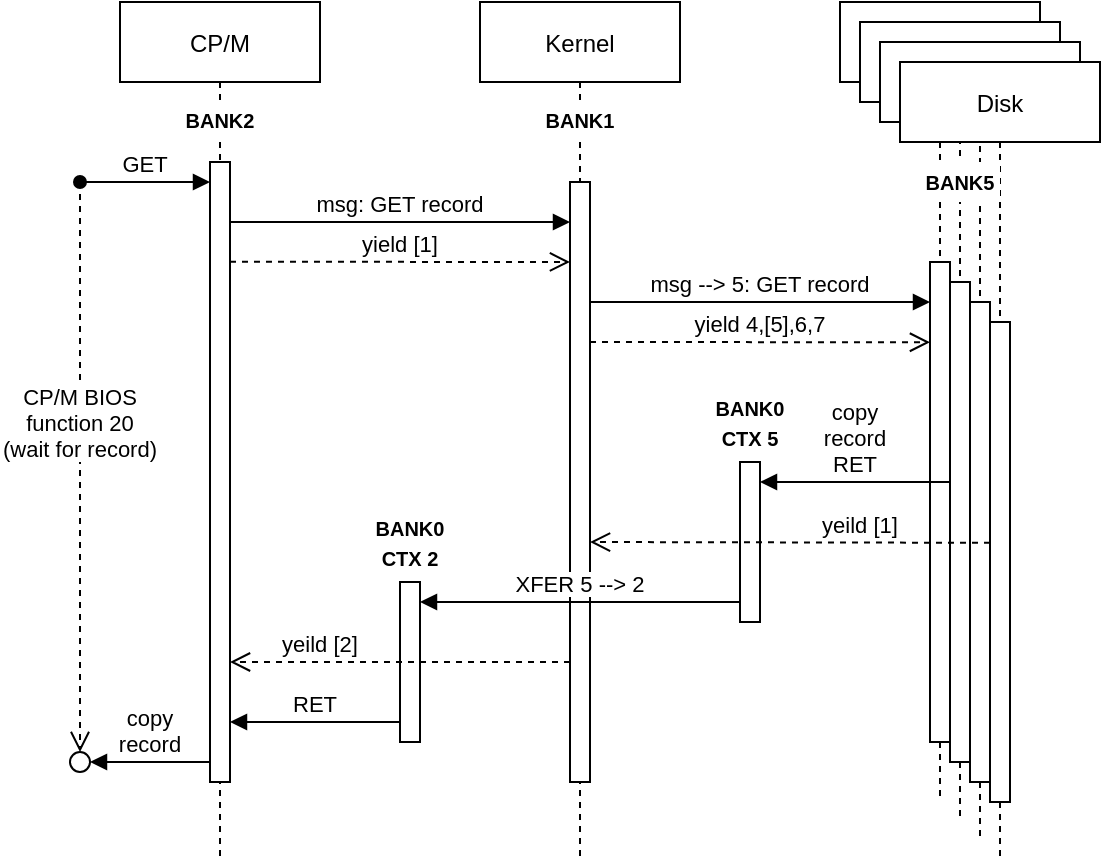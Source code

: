 <mxfile version="14.6.13" type="device"><diagram id="kgpKYQtTHZ0yAKxKKP6v" name="Page-1"><mxGraphModel dx="1368" dy="353" grid="1" gridSize="10" guides="1" tooltips="1" connect="1" arrows="1" fold="1" page="1" pageScale="1" pageWidth="827" pageHeight="583" math="0" shadow="0"><root><mxCell id="0"/><mxCell id="1" parent="0"/><mxCell id="3nuBFxr9cyL0pnOWT2aG-1" value="CP/M" style="shape=umlLifeline;perimeter=lifelinePerimeter;container=1;collapsible=0;recursiveResize=0;rounded=0;shadow=0;strokeWidth=1;" parent="1" vertex="1"><mxGeometry x="-648" y="77" width="100" height="430" as="geometry"/></mxCell><mxCell id="3nuBFxr9cyL0pnOWT2aG-2" value="" style="points=[];perimeter=orthogonalPerimeter;rounded=0;shadow=0;strokeWidth=1;" parent="3nuBFxr9cyL0pnOWT2aG-1" vertex="1"><mxGeometry x="45" y="80" width="10" height="310" as="geometry"/></mxCell><mxCell id="3nuBFxr9cyL0pnOWT2aG-3" value="GET" style="verticalAlign=bottom;startArrow=oval;endArrow=block;startSize=6;shadow=0;strokeWidth=1;endSize=6;" parent="3nuBFxr9cyL0pnOWT2aG-1" edge="1"><mxGeometry relative="1" as="geometry"><mxPoint x="-20" y="90" as="sourcePoint"/><mxPoint x="45" y="90" as="targetPoint"/></mxGeometry></mxCell><mxCell id="DhpHS0GOlcF_ARh8cDqS-21" value="&lt;b style=&quot;font-size: 10px&quot;&gt;BANK2&lt;br&gt;&lt;/b&gt;" style="text;html=1;strokeColor=none;align=center;verticalAlign=middle;whiteSpace=wrap;rounded=0;fillColor=#ffffff;" parent="3nuBFxr9cyL0pnOWT2aG-1" vertex="1"><mxGeometry x="30" y="49" width="40" height="20" as="geometry"/></mxCell><mxCell id="3nuBFxr9cyL0pnOWT2aG-5" value="Kernel" style="shape=umlLifeline;perimeter=lifelinePerimeter;container=1;collapsible=0;recursiveResize=0;rounded=0;shadow=0;strokeWidth=1;" parent="1" vertex="1"><mxGeometry x="-468" y="77" width="100" height="430" as="geometry"/></mxCell><mxCell id="3nuBFxr9cyL0pnOWT2aG-6" value="" style="points=[];perimeter=orthogonalPerimeter;rounded=0;shadow=0;strokeWidth=1;" parent="3nuBFxr9cyL0pnOWT2aG-5" vertex="1"><mxGeometry x="45" y="90" width="10" height="300" as="geometry"/></mxCell><mxCell id="3nuBFxr9cyL0pnOWT2aG-9" value="XFER 5 --&gt; 2" style="verticalAlign=bottom;endArrow=block;shadow=0;strokeWidth=1;exitX=0;exitY=0.75;exitDx=0;exitDy=0;exitPerimeter=0;" parent="1" edge="1"><mxGeometry relative="1" as="geometry"><mxPoint x="-338.0" y="377" as="sourcePoint"/><mxPoint x="-498" y="377" as="targetPoint"/></mxGeometry></mxCell><mxCell id="DhpHS0GOlcF_ARh8cDqS-1" value="yield [1]" style="verticalAlign=bottom;endArrow=open;dashed=1;endSize=8;shadow=0;strokeWidth=1;exitX=1;exitY=0.103;exitDx=0;exitDy=0;exitPerimeter=0;" parent="1" edge="1"><mxGeometry relative="1" as="geometry"><mxPoint x="-423" y="207" as="targetPoint"/><mxPoint x="-593" y="206.87" as="sourcePoint"/></mxGeometry></mxCell><mxCell id="3nuBFxr9cyL0pnOWT2aG-4" value="" style="points=[];perimeter=orthogonalPerimeter;rounded=0;shadow=0;strokeWidth=1;" parent="1" vertex="1"><mxGeometry x="-508" y="367" width="10" height="80" as="geometry"/></mxCell><mxCell id="DhpHS0GOlcF_ARh8cDqS-3" value="Disk" style="shape=umlLifeline;perimeter=lifelinePerimeter;container=1;collapsible=0;recursiveResize=0;rounded=0;shadow=0;strokeWidth=1;" parent="1" vertex="1"><mxGeometry x="-288" y="77" width="100" height="400" as="geometry"/></mxCell><mxCell id="DhpHS0GOlcF_ARh8cDqS-4" value="" style="points=[];perimeter=orthogonalPerimeter;rounded=0;shadow=0;strokeWidth=1;" parent="DhpHS0GOlcF_ARh8cDqS-3" vertex="1"><mxGeometry x="45" y="130" width="10" height="240" as="geometry"/></mxCell><mxCell id="DhpHS0GOlcF_ARh8cDqS-5" value="copy&#10;record&#10;RET" style="verticalAlign=bottom;endArrow=block;shadow=0;strokeWidth=1;" parent="1" edge="1"><mxGeometry relative="1" as="geometry"><mxPoint x="-233" y="317.0" as="sourcePoint"/><mxPoint x="-328" y="317" as="targetPoint"/></mxGeometry></mxCell><mxCell id="DhpHS0GOlcF_ARh8cDqS-7" value="" style="points=[];perimeter=orthogonalPerimeter;rounded=0;shadow=0;strokeWidth=1;" parent="1" vertex="1"><mxGeometry x="-338" y="307" width="10" height="80" as="geometry"/></mxCell><mxCell id="DhpHS0GOlcF_ARh8cDqS-10" value="msg --&gt; 5: GET record" style="verticalAlign=bottom;endArrow=block;entryX=0;entryY=0;shadow=0;strokeWidth=1;" parent="1" edge="1"><mxGeometry relative="1" as="geometry"><mxPoint x="-413" y="227.0" as="sourcePoint"/><mxPoint x="-243" y="227.0" as="targetPoint"/></mxGeometry></mxCell><mxCell id="DhpHS0GOlcF_ARh8cDqS-13" value="yeild [2]" style="verticalAlign=bottom;endArrow=open;dashed=1;endSize=8;exitX=0;exitY=0.95;shadow=0;strokeWidth=1;" parent="1" edge="1"><mxGeometry x="0.471" relative="1" as="geometry"><mxPoint x="-593" y="407.0" as="targetPoint"/><mxPoint x="-423" y="407.0" as="sourcePoint"/><mxPoint as="offset"/></mxGeometry></mxCell><mxCell id="DhpHS0GOlcF_ARh8cDqS-14" value="RET" style="verticalAlign=bottom;endArrow=block;entryX=1;entryY=0;shadow=0;strokeWidth=1;" parent="1" edge="1"><mxGeometry relative="1" as="geometry"><mxPoint x="-508" y="437" as="sourcePoint"/><mxPoint x="-593" y="437" as="targetPoint"/></mxGeometry></mxCell><mxCell id="DhpHS0GOlcF_ARh8cDqS-16" value="msg: GET record" style="verticalAlign=bottom;endArrow=block;entryX=0;entryY=0;shadow=0;strokeWidth=1;" parent="1" edge="1"><mxGeometry relative="1" as="geometry"><mxPoint x="-593" y="187.0" as="sourcePoint"/><mxPoint x="-423" y="187.0" as="targetPoint"/></mxGeometry></mxCell><mxCell id="DhpHS0GOlcF_ARh8cDqS-17" value="copy&#10;record" style="verticalAlign=bottom;startArrow=block;endArrow=none;startSize=6;shadow=0;strokeWidth=1;endFill=0;startFill=1;exitX=1;exitY=0.5;exitDx=0;exitDy=0;" parent="1" edge="1" source="Zv6odSx9Xe0TrkaPL1vd-1"><mxGeometry relative="1" as="geometry"><mxPoint x="-660" y="457" as="sourcePoint"/><mxPoint x="-603" y="457" as="targetPoint"/></mxGeometry></mxCell><mxCell id="DhpHS0GOlcF_ARh8cDqS-18" value="&lt;b style=&quot;font-size: 10px&quot;&gt;BANK0&lt;br&gt;CTX 2&lt;/b&gt;" style="text;html=1;strokeColor=none;fillColor=none;align=center;verticalAlign=middle;whiteSpace=wrap;rounded=0;" parent="1" vertex="1"><mxGeometry x="-523" y="337" width="40" height="20" as="geometry"/></mxCell><mxCell id="DhpHS0GOlcF_ARh8cDqS-19" value="&lt;b style=&quot;font-size: 10px&quot;&gt;BANK0&lt;br&gt;CTX 5&lt;br&gt;&lt;/b&gt;" style="text;html=1;strokeColor=none;fillColor=none;align=center;verticalAlign=middle;whiteSpace=wrap;rounded=0;" parent="1" vertex="1"><mxGeometry x="-353" y="277" width="40" height="20" as="geometry"/></mxCell><mxCell id="DhpHS0GOlcF_ARh8cDqS-20" value="CP/M BIOS&#10;function 20&#10;(wait for record)" style="verticalAlign=bottom;endArrow=open;dashed=1;endSize=8;shadow=0;strokeWidth=1;entryX=0.5;entryY=0;entryDx=0;entryDy=0;" parent="1" edge="1" target="Zv6odSx9Xe0TrkaPL1vd-1"><mxGeometry relative="1" as="geometry"><mxPoint x="-668" y="440" as="targetPoint"/><mxPoint x="-668" y="167" as="sourcePoint"/></mxGeometry></mxCell><mxCell id="DhpHS0GOlcF_ARh8cDqS-22" value="&lt;b style=&quot;font-size: 10px&quot;&gt;BANK1&lt;/b&gt;&lt;span style=&quot;color: rgba(0 , 0 , 0 , 0) ; font-family: monospace ; font-size: 0px&quot;&gt;%3CmxGraphModel%3E%3Croot%3E%3CmxCell%20id%3D%220%22%2F%3E%3CmxCell%20id%3D%221%22%20parent%3D%220%22%2F%3E%3CmxCell%20id%3D%222%22%20value%3D%22%26lt%3Bb%20style%3D%26quot%3Bfont-size%3A%2010px%26quot%3B%26gt%3BBANK1%26lt%3Bbr%26gt%3B%26lt%3B%2Fb%26gt%3B%22%20style%3D%22text%3Bhtml%3D1%3BstrokeColor%3Dnone%3BfillColor%3Dnone%3Balign%3Dcenter%3BverticalAlign%3Dmiddle%3BwhiteSpace%3Dwrap%3Brounded%3D0%3B%22%20vertex%3D%221%22%20parent%3D%221%22%3E%3CmxGeometry%20x%3D%22150%22%20y%3D%22120%22%20width%3D%2240%22%20height%3D%2220%22%20as%3D%22geometry%22%2F%3E%3C%2FmxCell%3E%3C%2Froot%3E%3C%2FmxGraphModel%3E&lt;/span&gt;&lt;b style=&quot;font-size: 10px&quot;&gt;&lt;br&gt;&lt;/b&gt;" style="text;html=1;strokeColor=none;align=center;verticalAlign=middle;whiteSpace=wrap;rounded=0;fillColor=#ffffff;" parent="1" vertex="1"><mxGeometry x="-438" y="126" width="40" height="20" as="geometry"/></mxCell><mxCell id="DhpHS0GOlcF_ARh8cDqS-35" value="yield 4,[5],6,7" style="verticalAlign=bottom;endArrow=open;dashed=1;endSize=8;shadow=0;strokeWidth=1;exitX=1;exitY=0.103;exitDx=0;exitDy=0;exitPerimeter=0;" parent="1" edge="1"><mxGeometry relative="1" as="geometry"><mxPoint x="-243" y="247.13" as="targetPoint"/><mxPoint x="-413.0" y="247" as="sourcePoint"/></mxGeometry></mxCell><mxCell id="DhpHS0GOlcF_ARh8cDqS-26" value="Disk" style="shape=umlLifeline;perimeter=lifelinePerimeter;container=1;collapsible=0;recursiveResize=0;rounded=0;shadow=0;strokeWidth=1;" parent="1" vertex="1"><mxGeometry x="-278" y="87" width="100" height="400" as="geometry"/></mxCell><mxCell id="DhpHS0GOlcF_ARh8cDqS-27" value="" style="points=[];perimeter=orthogonalPerimeter;rounded=0;shadow=0;strokeWidth=1;" parent="DhpHS0GOlcF_ARh8cDqS-26" vertex="1"><mxGeometry x="45" y="130" width="10" height="240" as="geometry"/></mxCell><mxCell id="DhpHS0GOlcF_ARh8cDqS-29" value="Disk" style="shape=umlLifeline;perimeter=lifelinePerimeter;container=1;collapsible=0;recursiveResize=0;rounded=0;shadow=0;strokeWidth=1;" parent="1" vertex="1"><mxGeometry x="-268" y="97" width="100" height="400" as="geometry"/></mxCell><mxCell id="DhpHS0GOlcF_ARh8cDqS-30" value="" style="points=[];perimeter=orthogonalPerimeter;rounded=0;shadow=0;strokeWidth=1;" parent="DhpHS0GOlcF_ARh8cDqS-29" vertex="1"><mxGeometry x="45" y="130" width="10" height="240" as="geometry"/></mxCell><mxCell id="DhpHS0GOlcF_ARh8cDqS-32" value="Disk" style="shape=umlLifeline;perimeter=lifelinePerimeter;container=1;collapsible=0;recursiveResize=0;rounded=0;shadow=0;strokeWidth=1;" parent="1" vertex="1"><mxGeometry x="-258" y="107" width="100" height="400" as="geometry"/></mxCell><mxCell id="DhpHS0GOlcF_ARh8cDqS-33" value="" style="points=[];perimeter=orthogonalPerimeter;rounded=0;shadow=0;strokeWidth=1;" parent="DhpHS0GOlcF_ARh8cDqS-32" vertex="1"><mxGeometry x="45" y="130" width="10" height="240" as="geometry"/></mxCell><mxCell id="DhpHS0GOlcF_ARh8cDqS-36" value="&lt;b style=&quot;font-size: 10px&quot;&gt;BANK5&lt;/b&gt;&lt;span style=&quot;color: rgba(0 , 0 , 0 , 0) ; font-family: monospace ; font-size: 0px&quot;&gt;%3CmxGraphModel%3E%3Croot%3E%3CmxCell%20id%3D%220%22%2F%3E%3CmxCell%20id%3D%221%22%20parent%3D%220%22%2F%3E%3CmxCell%20id%3D%222%22%20value%3D%22%26lt%3Bb%20style%3D%26quot%3Bfont-size%3A%2010px%26quot%3B%26gt%3BBANK1%26lt%3Bbr%26gt%3B%26lt%3B%2Fb%26gt%3B%22%20style%3D%22text%3Bhtml%3D1%3BstrokeColor%3Dnone%3BfillColor%3Dnone%3Balign%3Dcenter%3BverticalAlign%3Dmiddle%3BwhiteSpace%3Dwrap%3Brounded%3D0%3B%22%20vertex%3D%221%22%20parent%3D%221%22%3E%3CmxGeometry%20x%3D%22150%22%20y%3D%22120%22%20width%3D%2240%22%20height%3D%2220%22%20as%3D%22geometry%22%2F%3E%3C%2FmxCell%3E%3C%2Froot%3E%3C%2FmxGraphModel%3E&lt;/span&gt;&lt;b style=&quot;font-size: 10px&quot;&gt;&lt;br&gt;&lt;/b&gt;" style="text;html=1;strokeColor=none;align=center;verticalAlign=middle;whiteSpace=wrap;rounded=0;fillColor=#ffffff;" parent="1" vertex="1"><mxGeometry x="-248" y="157" width="40" height="20" as="geometry"/></mxCell><mxCell id="DhpHS0GOlcF_ARh8cDqS-11" value="yeild [1]" style="verticalAlign=bottom;endArrow=open;dashed=1;endSize=8;shadow=0;strokeWidth=1;exitX=0;exitY=0.46;exitDx=0;exitDy=0;exitPerimeter=0;" parent="1" source="DhpHS0GOlcF_ARh8cDqS-33" edge="1"><mxGeometry x="-0.35" relative="1" as="geometry"><mxPoint x="-413" y="347" as="targetPoint"/><mxPoint x="-233.5" y="347" as="sourcePoint"/><mxPoint as="offset"/></mxGeometry></mxCell><mxCell id="Zv6odSx9Xe0TrkaPL1vd-1" value="" style="ellipse;whiteSpace=wrap;html=1;aspect=fixed;" vertex="1" parent="1"><mxGeometry x="-673" y="452" width="10" height="10" as="geometry"/></mxCell></root></mxGraphModel></diagram></mxfile>